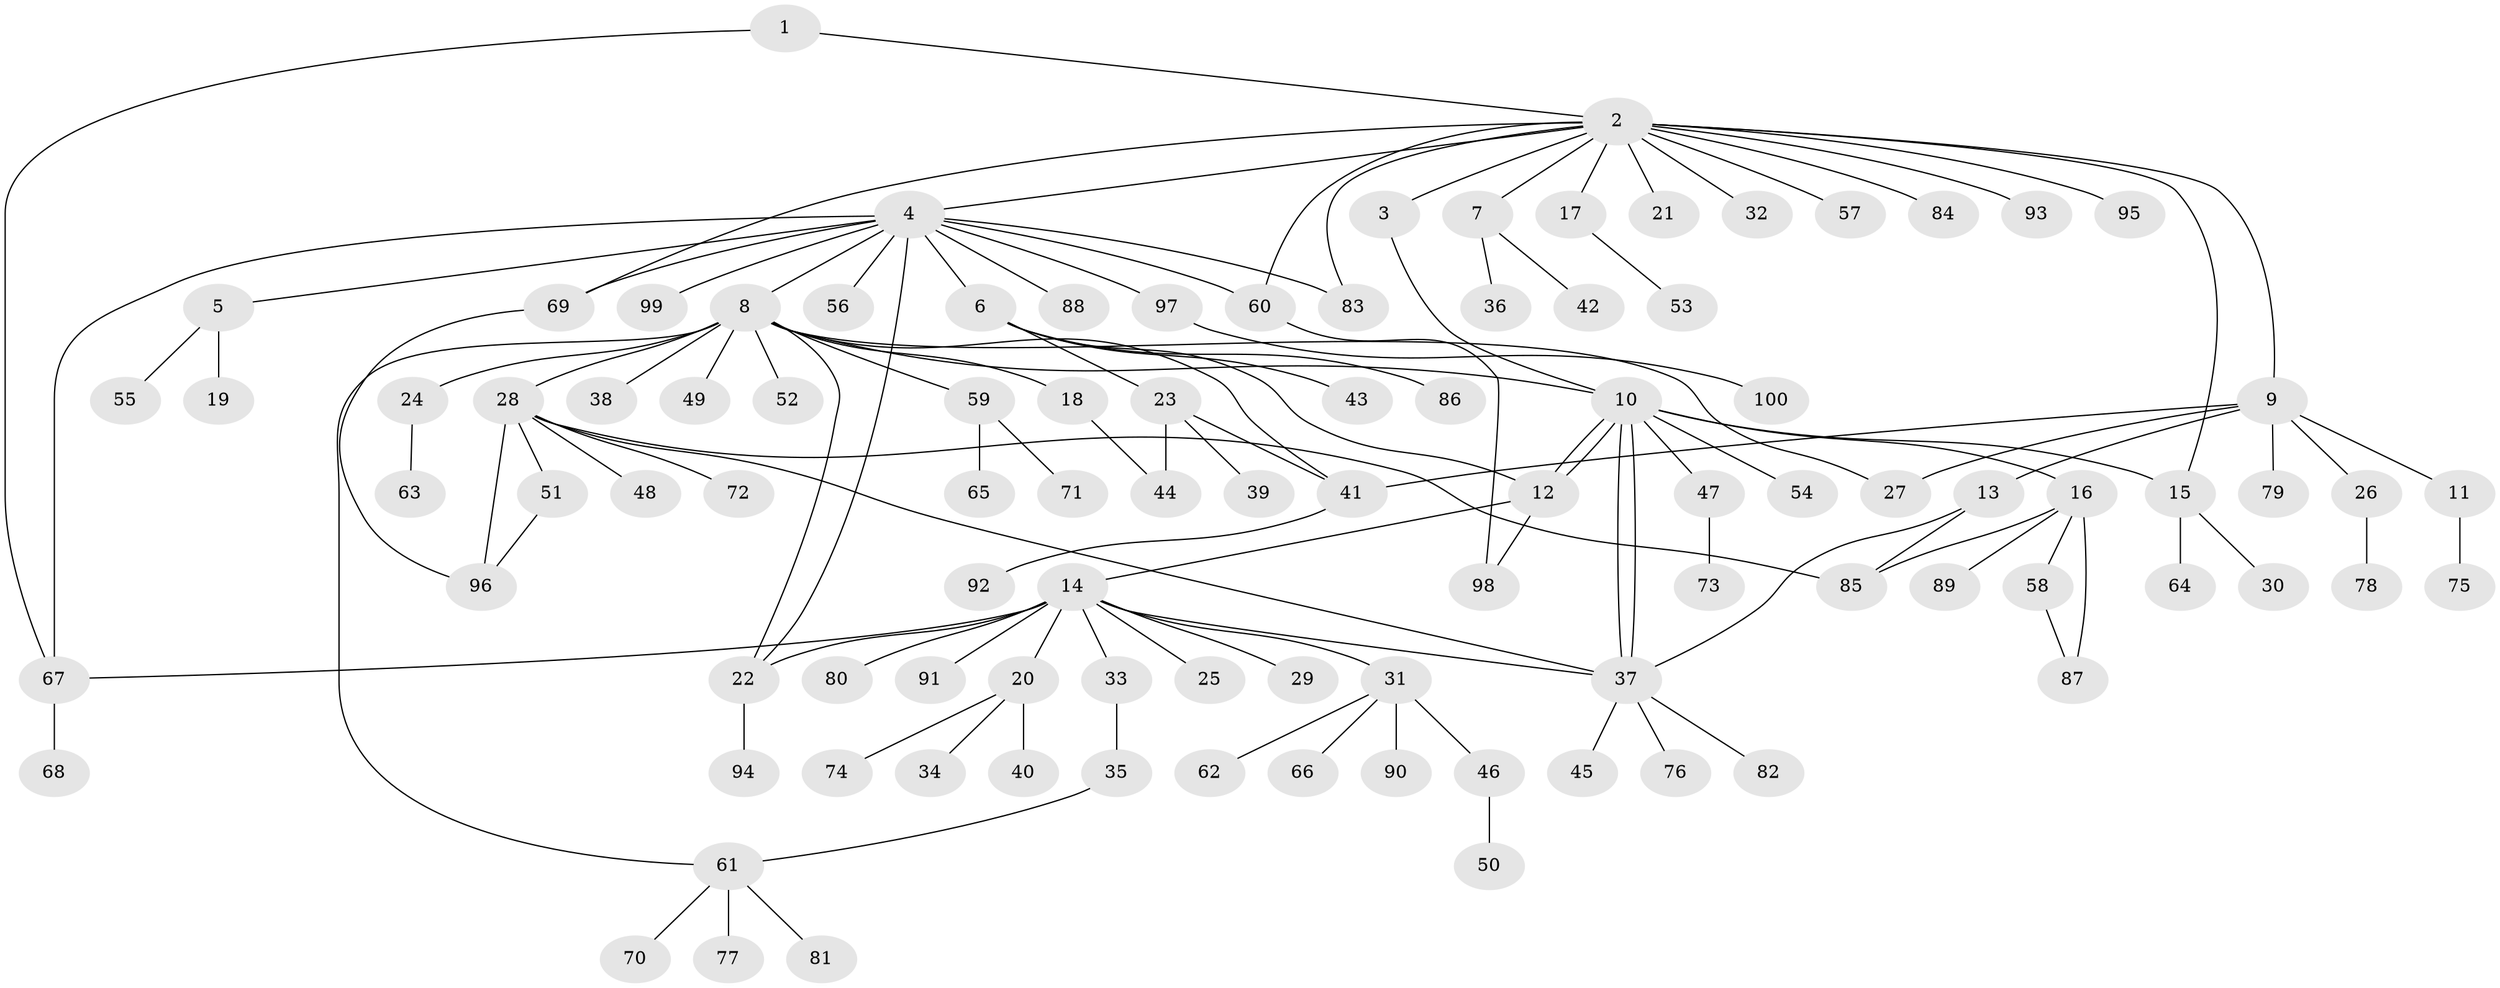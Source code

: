 // Generated by graph-tools (version 1.1) at 2025/38/02/21/25 10:38:54]
// undirected, 100 vertices, 125 edges
graph export_dot {
graph [start="1"]
  node [color=gray90,style=filled];
  1;
  2;
  3;
  4;
  5;
  6;
  7;
  8;
  9;
  10;
  11;
  12;
  13;
  14;
  15;
  16;
  17;
  18;
  19;
  20;
  21;
  22;
  23;
  24;
  25;
  26;
  27;
  28;
  29;
  30;
  31;
  32;
  33;
  34;
  35;
  36;
  37;
  38;
  39;
  40;
  41;
  42;
  43;
  44;
  45;
  46;
  47;
  48;
  49;
  50;
  51;
  52;
  53;
  54;
  55;
  56;
  57;
  58;
  59;
  60;
  61;
  62;
  63;
  64;
  65;
  66;
  67;
  68;
  69;
  70;
  71;
  72;
  73;
  74;
  75;
  76;
  77;
  78;
  79;
  80;
  81;
  82;
  83;
  84;
  85;
  86;
  87;
  88;
  89;
  90;
  91;
  92;
  93;
  94;
  95;
  96;
  97;
  98;
  99;
  100;
  1 -- 2;
  1 -- 67;
  2 -- 3;
  2 -- 4;
  2 -- 7;
  2 -- 9;
  2 -- 15;
  2 -- 17;
  2 -- 21;
  2 -- 32;
  2 -- 57;
  2 -- 60;
  2 -- 69;
  2 -- 83;
  2 -- 84;
  2 -- 93;
  2 -- 95;
  3 -- 10;
  4 -- 5;
  4 -- 6;
  4 -- 8;
  4 -- 22;
  4 -- 56;
  4 -- 60;
  4 -- 67;
  4 -- 69;
  4 -- 83;
  4 -- 88;
  4 -- 97;
  4 -- 99;
  5 -- 19;
  5 -- 55;
  6 -- 12;
  6 -- 23;
  6 -- 43;
  6 -- 86;
  7 -- 36;
  7 -- 42;
  8 -- 10;
  8 -- 18;
  8 -- 22;
  8 -- 24;
  8 -- 27;
  8 -- 28;
  8 -- 38;
  8 -- 41;
  8 -- 49;
  8 -- 52;
  8 -- 59;
  8 -- 61;
  9 -- 11;
  9 -- 13;
  9 -- 26;
  9 -- 27;
  9 -- 41;
  9 -- 79;
  10 -- 12;
  10 -- 12;
  10 -- 15;
  10 -- 16;
  10 -- 37;
  10 -- 37;
  10 -- 47;
  10 -- 54;
  11 -- 75;
  12 -- 14;
  12 -- 98;
  13 -- 37;
  13 -- 85;
  14 -- 20;
  14 -- 22;
  14 -- 25;
  14 -- 29;
  14 -- 31;
  14 -- 33;
  14 -- 37;
  14 -- 67;
  14 -- 80;
  14 -- 91;
  15 -- 30;
  15 -- 64;
  16 -- 58;
  16 -- 85;
  16 -- 87;
  16 -- 89;
  17 -- 53;
  18 -- 44;
  20 -- 34;
  20 -- 40;
  20 -- 74;
  22 -- 94;
  23 -- 39;
  23 -- 41;
  23 -- 44;
  24 -- 63;
  26 -- 78;
  28 -- 37;
  28 -- 48;
  28 -- 51;
  28 -- 72;
  28 -- 85;
  28 -- 96;
  31 -- 46;
  31 -- 62;
  31 -- 66;
  31 -- 90;
  33 -- 35;
  35 -- 61;
  37 -- 45;
  37 -- 76;
  37 -- 82;
  41 -- 92;
  46 -- 50;
  47 -- 73;
  51 -- 96;
  58 -- 87;
  59 -- 65;
  59 -- 71;
  60 -- 98;
  61 -- 70;
  61 -- 77;
  61 -- 81;
  67 -- 68;
  69 -- 96;
  97 -- 100;
}
